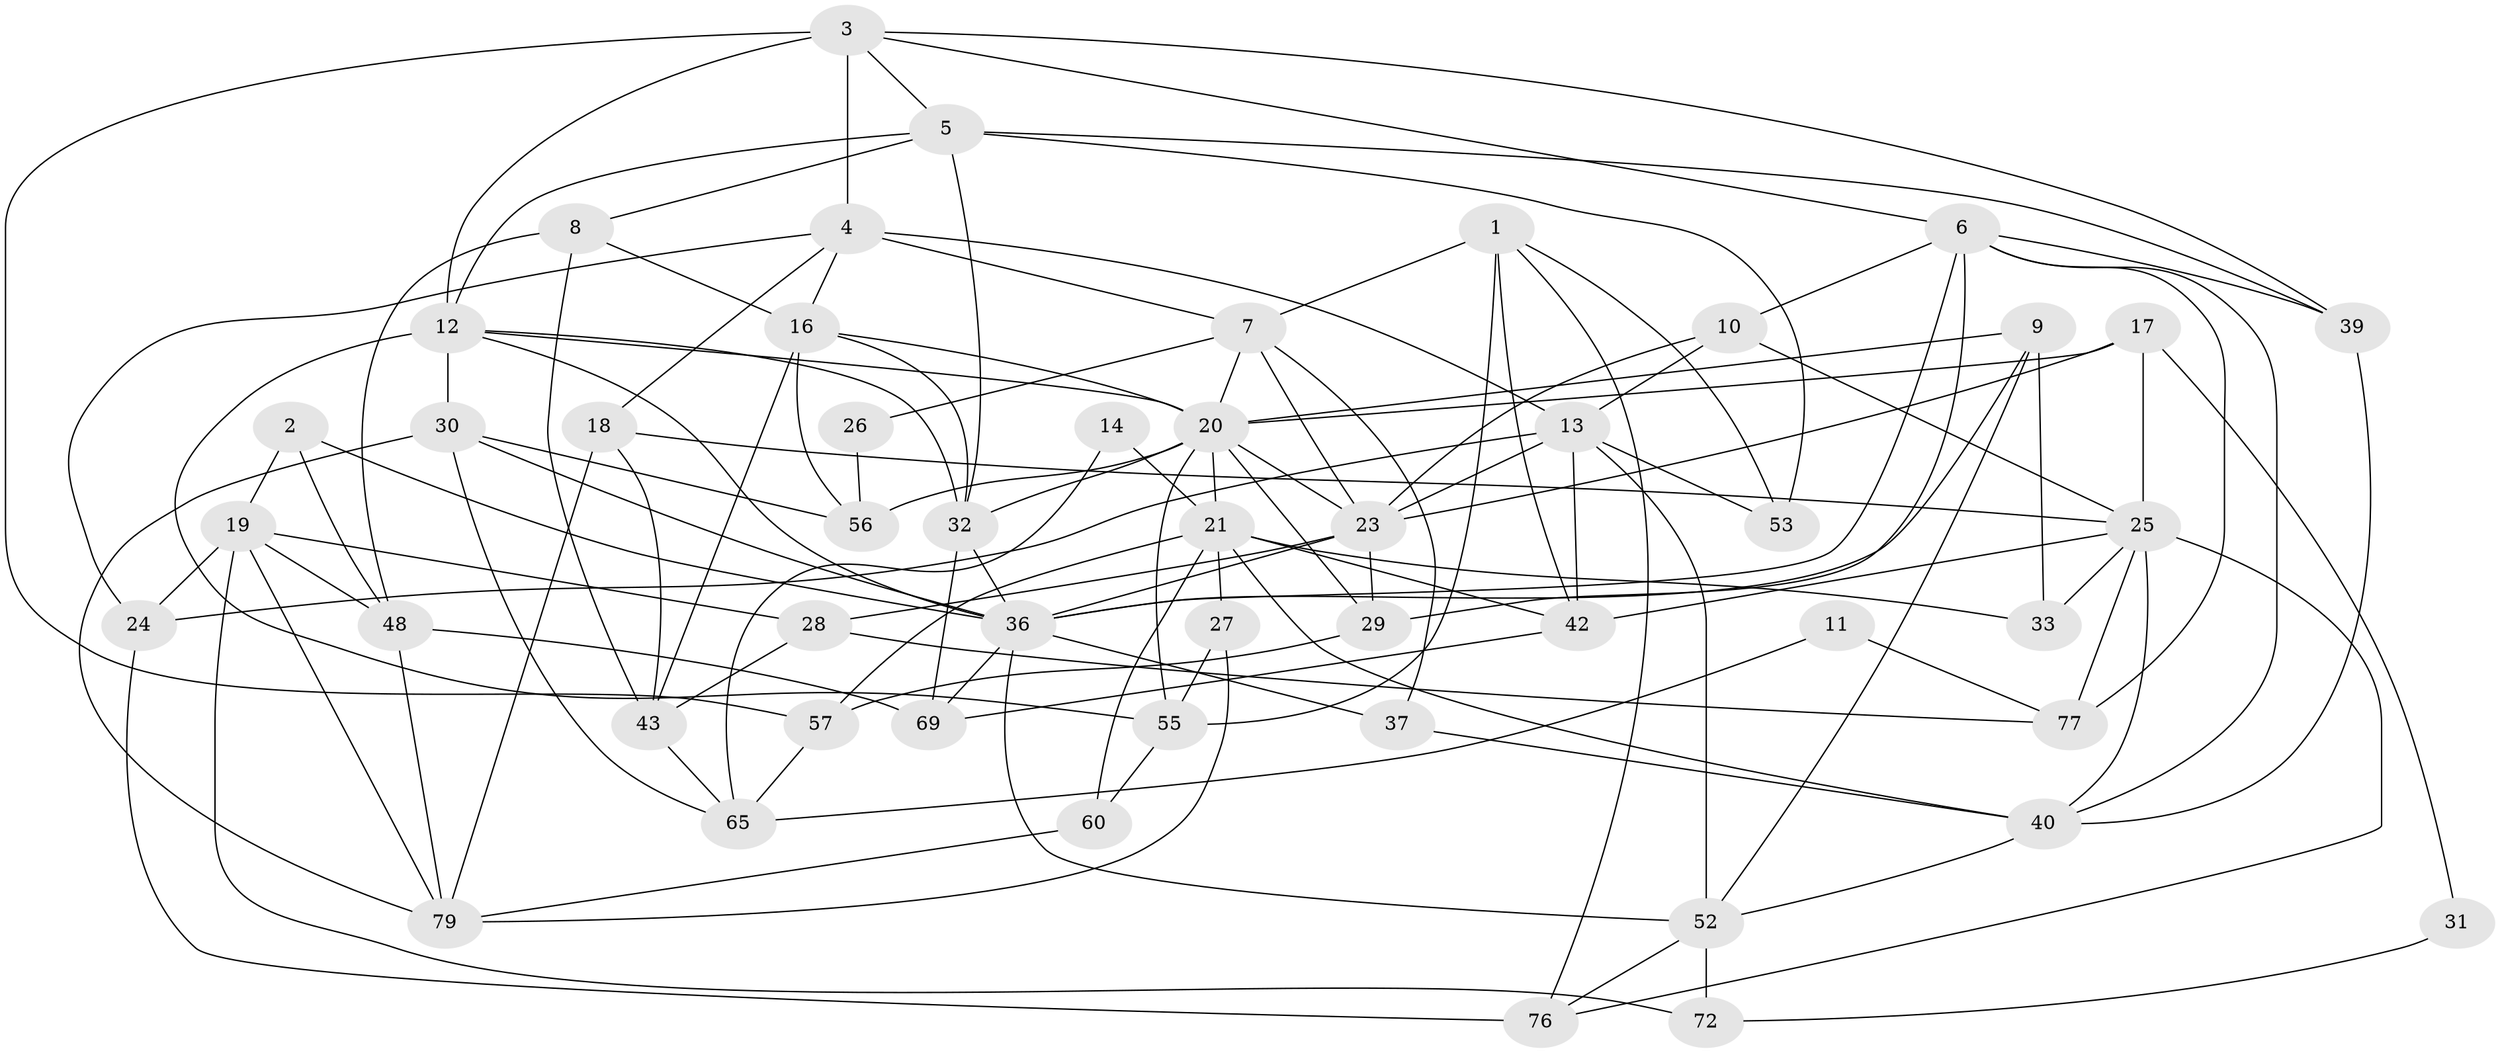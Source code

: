 // original degree distribution, {3: 0.2625, 4: 0.2625, 5: 0.2125, 6: 0.075, 2: 0.1375, 7: 0.025, 8: 0.025}
// Generated by graph-tools (version 1.1) at 2025/11/02/27/25 16:11:18]
// undirected, 50 vertices, 123 edges
graph export_dot {
graph [start="1"]
  node [color=gray90,style=filled];
  1 [super="+46"];
  2;
  3 [super="+22"];
  4 [super="+67"];
  5 [super="+62"];
  6 [super="+54"];
  7;
  8 [super="+15"];
  9;
  10 [super="+45"];
  11;
  12 [super="+34"];
  13;
  14;
  16 [super="+68"];
  17 [super="+70"];
  18 [super="+44"];
  19 [super="+51"];
  20 [super="+38"];
  21 [super="+75"];
  23 [super="+59"];
  24 [super="+41"];
  25 [super="+63"];
  26;
  27;
  28 [super="+71"];
  29 [super="+58"];
  30;
  31;
  32 [super="+35"];
  33 [super="+47"];
  36 [super="+61"];
  37;
  39 [super="+50"];
  40 [super="+74"];
  42;
  43 [super="+49"];
  48;
  52 [super="+64"];
  53;
  55 [super="+78"];
  56 [super="+73"];
  57;
  60 [super="+80"];
  65 [super="+66"];
  69;
  72;
  76;
  77;
  79;
  1 -- 53;
  1 -- 42;
  1 -- 76;
  1 -- 55;
  1 -- 7;
  2 -- 19;
  2 -- 48;
  2 -- 36;
  3 -- 4 [weight=2];
  3 -- 39;
  3 -- 5;
  3 -- 6;
  3 -- 57;
  3 -- 12;
  4 -- 7;
  4 -- 13;
  4 -- 16;
  4 -- 24;
  4 -- 18;
  5 -- 39;
  5 -- 12;
  5 -- 53;
  5 -- 8;
  5 -- 32;
  6 -- 36;
  6 -- 77;
  6 -- 10;
  6 -- 40;
  6 -- 39;
  6 -- 29;
  7 -- 26;
  7 -- 37;
  7 -- 20;
  7 -- 23;
  8 -- 48;
  8 -- 43 [weight=2];
  8 -- 16;
  9 -- 33;
  9 -- 36;
  9 -- 52;
  9 -- 20;
  10 -- 23;
  10 -- 25 [weight=2];
  10 -- 13;
  11 -- 77;
  11 -- 65;
  12 -- 32;
  12 -- 20;
  12 -- 30;
  12 -- 36;
  12 -- 55;
  13 -- 42;
  13 -- 24;
  13 -- 53;
  13 -- 52;
  13 -- 23;
  14 -- 21;
  14 -- 65;
  16 -- 56;
  16 -- 43;
  16 -- 20;
  16 -- 32;
  17 -- 25;
  17 -- 31;
  17 -- 20;
  17 -- 23;
  18 -- 79;
  18 -- 25;
  18 -- 43;
  19 -- 24 [weight=2];
  19 -- 48;
  19 -- 72;
  19 -- 79;
  19 -- 28;
  20 -- 56;
  20 -- 21;
  20 -- 55;
  20 -- 29;
  20 -- 23;
  20 -- 32;
  21 -- 33;
  21 -- 40 [weight=2];
  21 -- 57;
  21 -- 42;
  21 -- 27;
  21 -- 60;
  23 -- 36;
  23 -- 28;
  23 -- 29;
  24 -- 76;
  25 -- 76;
  25 -- 33;
  25 -- 77;
  25 -- 40;
  25 -- 42;
  26 -- 56;
  27 -- 55;
  27 -- 79;
  28 -- 43;
  28 -- 77;
  29 -- 57;
  30 -- 79;
  30 -- 36;
  30 -- 65;
  30 -- 56;
  31 -- 72;
  32 -- 36;
  32 -- 69;
  36 -- 37;
  36 -- 52;
  36 -- 69;
  37 -- 40;
  39 -- 40;
  40 -- 52;
  42 -- 69;
  43 -- 65;
  48 -- 79;
  48 -- 69;
  52 -- 72;
  52 -- 76;
  55 -- 60;
  57 -- 65;
  60 -- 79;
}
